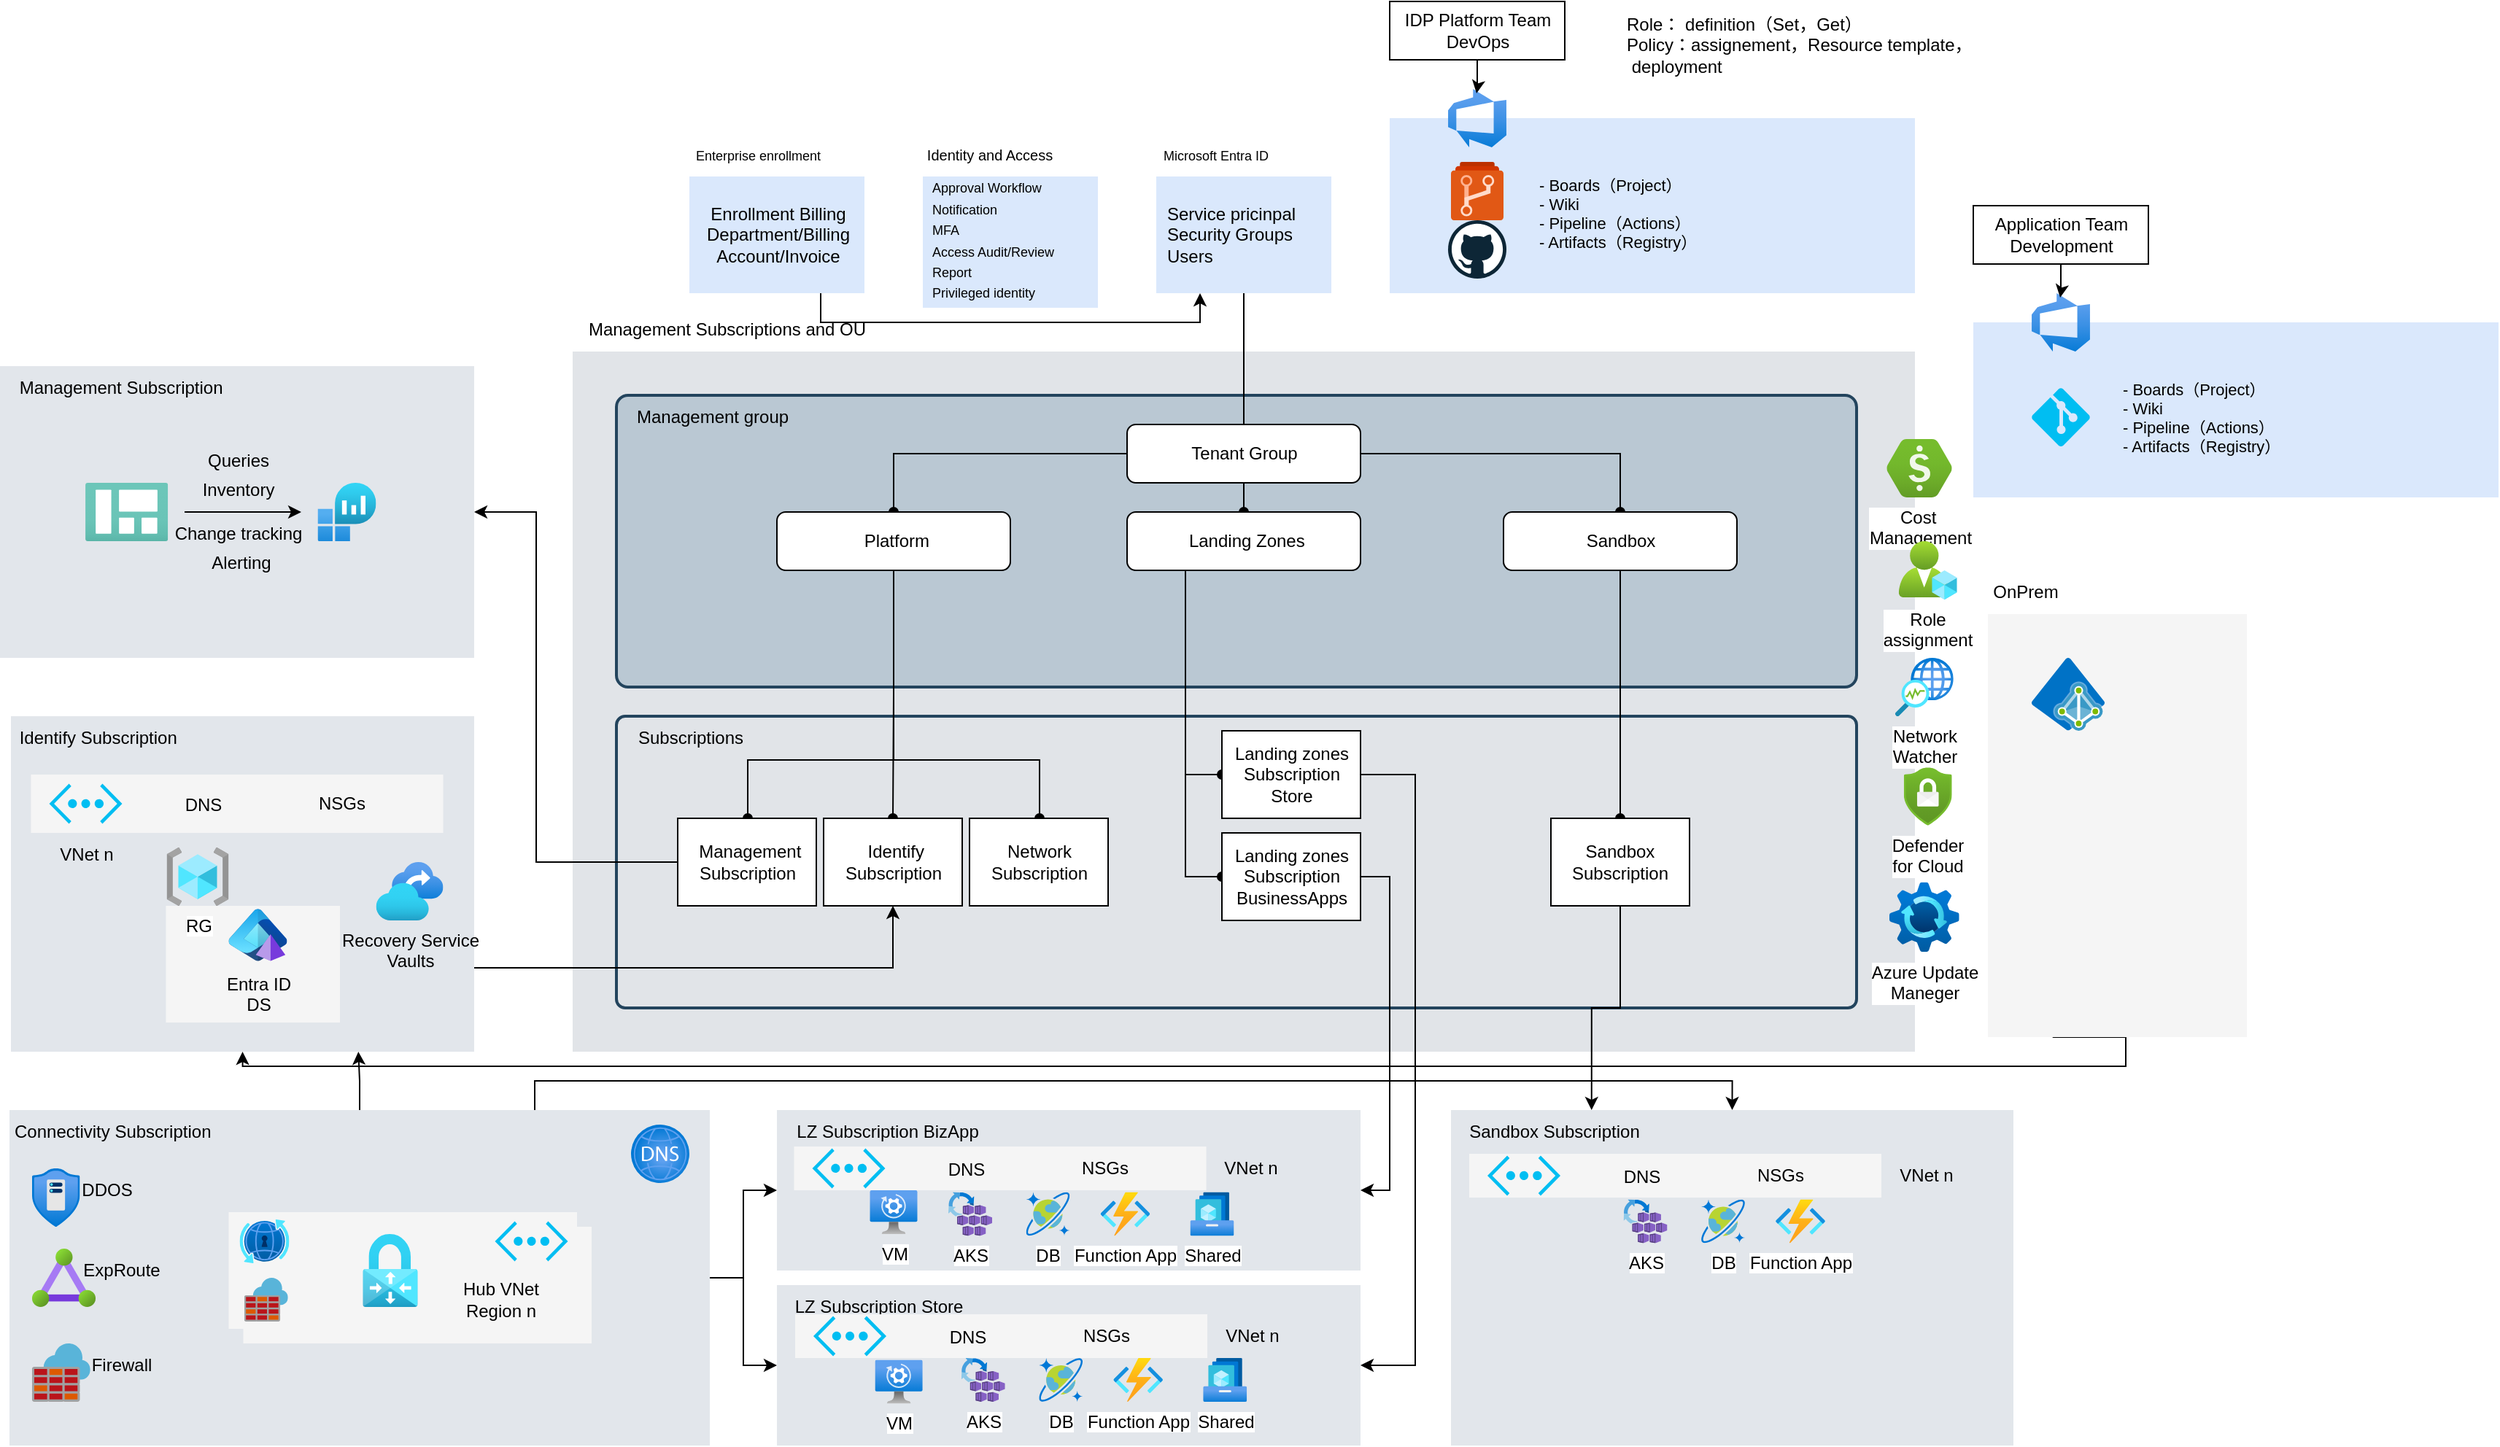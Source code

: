 <mxfile version="26.0.2">
  <diagram name="第 1 页" id="AuW7D_2Uh3UCpEzqcnnE">
    <mxGraphModel dx="3182" dy="2211" grid="1" gridSize="10" guides="1" tooltips="1" connect="1" arrows="1" fold="1" page="1" pageScale="1" pageWidth="1169" pageHeight="827" math="0" shadow="0">
      <root>
        <mxCell id="0" />
        <mxCell id="1" parent="0" />
        <mxCell id="rIVqcfPACpTOlNHZVLb5-58" value="" style="rounded=0;whiteSpace=wrap;html=1;fillColor=#E2E6EB;strokeColor=none;" parent="1" vertex="1">
          <mxGeometry x="-1133.5" y="-30" width="480" height="230" as="geometry" />
        </mxCell>
        <mxCell id="cpq9sIJFM1b6H--l-Clq-57" value="" style="rounded=0;whiteSpace=wrap;html=1;fillColor=#f5f5f5;fontColor=#333333;strokeColor=none;" vertex="1" parent="1">
          <mxGeometry x="-973.25" y="50" width="238.75" height="80" as="geometry" />
        </mxCell>
        <mxCell id="cpq9sIJFM1b6H--l-Clq-50" value="" style="rounded=0;whiteSpace=wrap;html=1;fillColor=#f5f5f5;fontColor=#333333;strokeColor=none;" vertex="1" parent="1">
          <mxGeometry x="-983.25" y="40" width="238.75" height="80" as="geometry" />
        </mxCell>
        <mxCell id="rIVqcfPACpTOlNHZVLb5-59" value="" style="rounded=0;whiteSpace=wrap;html=1;fillColor=#E2E6EB;strokeColor=none;" parent="1" vertex="1">
          <mxGeometry x="-1132.5" y="-300" width="317.5" height="230" as="geometry" />
        </mxCell>
        <mxCell id="cpq9sIJFM1b6H--l-Clq-29" value="" style="rounded=0;whiteSpace=wrap;html=1;fillColor=#f5f5f5;fontColor=#333333;strokeColor=none;" vertex="1" parent="1">
          <mxGeometry x="-1026.25" y="-170" width="119.25" height="80" as="geometry" />
        </mxCell>
        <mxCell id="cpq9sIJFM1b6H--l-Clq-22" value="" style="rounded=0;whiteSpace=wrap;html=1;fillColor=#f5f5f5;fontColor=#333333;strokeColor=none;" vertex="1" parent="1">
          <mxGeometry x="-1118.75" y="-260" width="282.5" height="40" as="geometry" />
        </mxCell>
        <mxCell id="rIVqcfPACpTOlNHZVLb5-18" value="" style="rounded=0;whiteSpace=wrap;html=1;fillColor=#E1E4E8;strokeColor=none;" parent="1" vertex="1">
          <mxGeometry x="-747.5" y="-550" width="920" height="480" as="geometry" />
        </mxCell>
        <mxCell id="rIVqcfPACpTOlNHZVLb5-1" value="" style="rounded=0;whiteSpace=wrap;html=1;fillColor=#dae8fc;strokeColor=none;" parent="1" vertex="1">
          <mxGeometry x="-187.5" y="-710" width="360" height="120" as="geometry" />
        </mxCell>
        <mxCell id="rIVqcfPACpTOlNHZVLb5-2" value="IDP Platform Team&lt;div&gt;DevOps&lt;/div&gt;" style="rounded=0;whiteSpace=wrap;html=1;" parent="1" vertex="1">
          <mxGeometry x="-187.5" y="-790" width="120" height="40" as="geometry" />
        </mxCell>
        <mxCell id="rIVqcfPACpTOlNHZVLb5-3" value="" style="image;aspect=fixed;html=1;points=[];align=center;fontSize=12;image=img/lib/azure2/devops/Azure_DevOps.svg;" parent="1" vertex="1">
          <mxGeometry x="-147.5" y="-730" width="40" height="40" as="geometry" />
        </mxCell>
        <mxCell id="rIVqcfPACpTOlNHZVLb5-4" style="edgeStyle=orthogonalEdgeStyle;rounded=0;orthogonalLoop=1;jettySize=auto;html=1;entryX=0.488;entryY=0.075;entryDx=0;entryDy=0;entryPerimeter=0;" parent="1" source="rIVqcfPACpTOlNHZVLb5-2" target="rIVqcfPACpTOlNHZVLb5-3" edge="1">
          <mxGeometry relative="1" as="geometry" />
        </mxCell>
        <mxCell id="rIVqcfPACpTOlNHZVLb5-5" value="" style="image;sketch=0;aspect=fixed;html=1;points=[];align=center;fontSize=12;image=img/lib/mscae/Azure_Repos.svg;" parent="1" vertex="1">
          <mxGeometry x="-145.5" y="-680" width="36" height="40" as="geometry" />
        </mxCell>
        <mxCell id="rIVqcfPACpTOlNHZVLb5-6" value="" style="dashed=0;outlineConnect=0;html=1;align=center;labelPosition=center;verticalLabelPosition=bottom;verticalAlign=top;shape=mxgraph.weblogos.github" parent="1" vertex="1">
          <mxGeometry x="-147.5" y="-640" width="40" height="40" as="geometry" />
        </mxCell>
        <mxCell id="rIVqcfPACpTOlNHZVLb5-7" value="&lt;font style=&quot;font-size: 11px;&quot;&gt;- Boards（Project）&lt;/font&gt;&lt;div style=&quot;font-size: 11px;&quot;&gt;&lt;font style=&quot;font-size: 11px;&quot;&gt;- Wiki&lt;/font&gt;&lt;/div&gt;&lt;div style=&quot;font-size: 11px;&quot;&gt;&lt;font style=&quot;font-size: 11px;&quot;&gt;- Pipeline（Actions）&lt;/font&gt;&lt;/div&gt;&lt;div style=&quot;font-size: 11px;&quot;&gt;&lt;font style=&quot;font-size: 11px;&quot;&gt;- Artifacts（Registry）&lt;/font&gt;&lt;/div&gt;" style="text;html=1;align=left;verticalAlign=middle;resizable=0;points=[];autosize=1;strokeColor=none;fillColor=none;" parent="1" vertex="1">
          <mxGeometry x="-87.5" y="-680" width="130" height="70" as="geometry" />
        </mxCell>
        <mxCell id="rIVqcfPACpTOlNHZVLb5-9" value="Role：&amp;nbsp;&lt;span style=&quot;background-color: initial;&quot;&gt;definition（Set，Get）&lt;/span&gt;&lt;div&gt;Policy：assignement，Resource template，&lt;/div&gt;&lt;div&gt;&amp;nbsp;deployment&lt;/div&gt;" style="text;html=1;align=left;verticalAlign=middle;resizable=0;points=[];autosize=1;strokeColor=none;fillColor=none;" parent="1" vertex="1">
          <mxGeometry x="-27.5" y="-790" width="260" height="60" as="geometry" />
        </mxCell>
        <mxCell id="rIVqcfPACpTOlNHZVLb5-10" value="" style="rounded=0;whiteSpace=wrap;html=1;fillColor=#dae8fc;strokeColor=none;" parent="1" vertex="1">
          <mxGeometry x="212.5" y="-570" width="360" height="120" as="geometry" />
        </mxCell>
        <mxCell id="rIVqcfPACpTOlNHZVLb5-11" value="Application Team&lt;br&gt;&lt;div&gt;Development&lt;/div&gt;" style="rounded=0;whiteSpace=wrap;html=1;" parent="1" vertex="1">
          <mxGeometry x="212.5" y="-650" width="120" height="40" as="geometry" />
        </mxCell>
        <mxCell id="rIVqcfPACpTOlNHZVLb5-12" value="" style="image;aspect=fixed;html=1;points=[];align=center;fontSize=12;image=img/lib/azure2/devops/Azure_DevOps.svg;" parent="1" vertex="1">
          <mxGeometry x="252.5" y="-590" width="40" height="40" as="geometry" />
        </mxCell>
        <mxCell id="rIVqcfPACpTOlNHZVLb5-13" style="edgeStyle=orthogonalEdgeStyle;rounded=0;orthogonalLoop=1;jettySize=auto;html=1;entryX=0.488;entryY=0.075;entryDx=0;entryDy=0;entryPerimeter=0;" parent="1" source="rIVqcfPACpTOlNHZVLb5-11" target="rIVqcfPACpTOlNHZVLb5-12" edge="1">
          <mxGeometry relative="1" as="geometry" />
        </mxCell>
        <mxCell id="rIVqcfPACpTOlNHZVLb5-16" value="&lt;font style=&quot;font-size: 11px;&quot;&gt;- Boards（Project）&lt;/font&gt;&lt;div style=&quot;font-size: 11px;&quot;&gt;&lt;font style=&quot;font-size: 11px;&quot;&gt;- Wiki&lt;/font&gt;&lt;/div&gt;&lt;div style=&quot;font-size: 11px;&quot;&gt;&lt;font style=&quot;font-size: 11px;&quot;&gt;- Pipeline（Actions）&lt;/font&gt;&lt;/div&gt;&lt;div style=&quot;font-size: 11px;&quot;&gt;&lt;font style=&quot;font-size: 11px;&quot;&gt;- Artifacts（Registry）&lt;/font&gt;&lt;/div&gt;" style="text;html=1;align=left;verticalAlign=middle;resizable=0;points=[];autosize=1;strokeColor=none;fillColor=none;" parent="1" vertex="1">
          <mxGeometry x="312.5" y="-540" width="130" height="70" as="geometry" />
        </mxCell>
        <mxCell id="rIVqcfPACpTOlNHZVLb5-17" value="" style="verticalLabelPosition=bottom;html=1;verticalAlign=top;align=center;strokeColor=none;fillColor=#00BEF2;shape=mxgraph.azure.git_repository;" parent="1" vertex="1">
          <mxGeometry x="252.5" y="-525" width="40" height="40" as="geometry" />
        </mxCell>
        <mxCell id="rIVqcfPACpTOlNHZVLb5-19" value="Management Subscriptions and OU" style="text;html=1;align=center;verticalAlign=middle;resizable=0;points=[];autosize=1;strokeColor=none;fillColor=none;" parent="1" vertex="1">
          <mxGeometry x="-747.5" y="-580" width="210" height="30" as="geometry" />
        </mxCell>
        <mxCell id="rIVqcfPACpTOlNHZVLb5-20" value="" style="rounded=0;whiteSpace=wrap;html=1;fillColor=#dae8fc;strokeColor=none;" parent="1" vertex="1">
          <mxGeometry x="-347.5" y="-670" width="120" height="80" as="geometry" />
        </mxCell>
        <mxCell id="rIVqcfPACpTOlNHZVLb5-21" value="&lt;font style=&quot;font-size: 9px;&quot;&gt;Microsoft Entra ID&lt;/font&gt;" style="text;html=1;align=center;verticalAlign=middle;resizable=0;points=[];autosize=1;strokeColor=none;fillColor=none;" parent="1" vertex="1">
          <mxGeometry x="-357.5" y="-700" width="100" height="30" as="geometry" />
        </mxCell>
        <mxCell id="rIVqcfPACpTOlNHZVLb5-22" value="" style="rounded=0;whiteSpace=wrap;html=1;fillColor=#dae8fc;strokeColor=none;" parent="1" vertex="1">
          <mxGeometry x="-507.5" y="-670" width="120" height="90" as="geometry" />
        </mxCell>
        <mxCell id="rIVqcfPACpTOlNHZVLb5-23" value="&lt;font style=&quot;font-size: 10px;&quot;&gt;Identity and Access&lt;/font&gt;" style="text;html=1;align=center;verticalAlign=middle;resizable=0;points=[];autosize=1;strokeColor=none;fillColor=none;" parent="1" vertex="1">
          <mxGeometry x="-517.5" y="-700" width="110" height="30" as="geometry" />
        </mxCell>
        <mxCell id="cpq9sIJFM1b6H--l-Clq-96" style="edgeStyle=orthogonalEdgeStyle;rounded=0;orthogonalLoop=1;jettySize=auto;html=1;exitX=0.75;exitY=1;exitDx=0;exitDy=0;entryX=0.25;entryY=1;entryDx=0;entryDy=0;" edge="1" parent="1" source="rIVqcfPACpTOlNHZVLb5-24" target="rIVqcfPACpTOlNHZVLb5-20">
          <mxGeometry relative="1" as="geometry" />
        </mxCell>
        <mxCell id="rIVqcfPACpTOlNHZVLb5-24" value="" style="rounded=0;whiteSpace=wrap;html=1;fillColor=#dae8fc;strokeColor=none;" parent="1" vertex="1">
          <mxGeometry x="-667.5" y="-670" width="120" height="80" as="geometry" />
        </mxCell>
        <mxCell id="rIVqcfPACpTOlNHZVLb5-25" value="&lt;font style=&quot;font-size: 9px;&quot;&gt;&amp;nbsp;Enterprise enrollment&lt;/font&gt;" style="text;html=1;align=center;verticalAlign=middle;resizable=0;points=[];autosize=1;strokeColor=none;fillColor=none;" parent="1" vertex="1">
          <mxGeometry x="-677.5" y="-700" width="110" height="30" as="geometry" />
        </mxCell>
        <mxCell id="cpq9sIJFM1b6H--l-Clq-92" style="edgeStyle=orthogonalEdgeStyle;rounded=0;orthogonalLoop=1;jettySize=auto;html=1;exitX=0.25;exitY=1;exitDx=0;exitDy=0;entryX=0.5;entryY=1;entryDx=0;entryDy=0;" edge="1" parent="1" source="rIVqcfPACpTOlNHZVLb5-26" target="rIVqcfPACpTOlNHZVLb5-59">
          <mxGeometry relative="1" as="geometry">
            <Array as="points">
              <mxPoint x="317" y="-60" />
              <mxPoint x="-974" y="-60" />
            </Array>
          </mxGeometry>
        </mxCell>
        <mxCell id="rIVqcfPACpTOlNHZVLb5-26" value="" style="rounded=0;whiteSpace=wrap;html=1;fillColor=#f5f5f5;fontColor=#333333;strokeColor=none;" parent="1" vertex="1">
          <mxGeometry x="222.5" y="-370" width="177.5" height="290" as="geometry" />
        </mxCell>
        <mxCell id="rIVqcfPACpTOlNHZVLb5-28" value="" style="rounded=1;whiteSpace=wrap;html=1;arcSize=4;fillColor=#bac8d3;strokeColor=#23445D;strokeWidth=2;" parent="1" vertex="1">
          <mxGeometry x="-717.5" y="-520" width="850" height="200" as="geometry" />
        </mxCell>
        <mxCell id="rIVqcfPACpTOlNHZVLb5-27" value="OnPrem" style="text;html=1;align=center;verticalAlign=middle;resizable=0;points=[];autosize=1;strokeColor=none;fillColor=none;" parent="1" vertex="1">
          <mxGeometry x="212.5" y="-400" width="70" height="30" as="geometry" />
        </mxCell>
        <mxCell id="rIVqcfPACpTOlNHZVLb5-29" value="" style="rounded=1;whiteSpace=wrap;html=1;arcSize=3;fillColor=none;strokeColor=#23445d;strokeWidth=2;" parent="1" vertex="1">
          <mxGeometry x="-717.5" y="-300" width="850" height="200" as="geometry" />
        </mxCell>
        <mxCell id="rIVqcfPACpTOlNHZVLb5-30" value="Management group" style="text;html=1;align=center;verticalAlign=middle;resizable=0;points=[];autosize=1;strokeColor=none;fillColor=none;" parent="1" vertex="1">
          <mxGeometry x="-717.5" y="-520" width="130" height="30" as="geometry" />
        </mxCell>
        <mxCell id="rIVqcfPACpTOlNHZVLb5-31" value="Subscriptions" style="text;html=1;align=center;verticalAlign=middle;resizable=0;points=[];autosize=1;strokeColor=none;fillColor=none;" parent="1" vertex="1">
          <mxGeometry x="-717.5" y="-300" width="100" height="30" as="geometry" />
        </mxCell>
        <mxCell id="rIVqcfPACpTOlNHZVLb5-41" style="edgeStyle=orthogonalEdgeStyle;rounded=0;orthogonalLoop=1;jettySize=auto;html=1;entryX=0.5;entryY=0;entryDx=0;entryDy=0;endArrow=oval;endFill=1;" parent="1" source="rIVqcfPACpTOlNHZVLb5-32" target="rIVqcfPACpTOlNHZVLb5-39" edge="1">
          <mxGeometry relative="1" as="geometry" />
        </mxCell>
        <mxCell id="rIVqcfPACpTOlNHZVLb5-52" style="edgeStyle=orthogonalEdgeStyle;rounded=0;orthogonalLoop=1;jettySize=auto;html=1;exitX=0.25;exitY=1;exitDx=0;exitDy=0;endArrow=oval;endFill=1;" parent="1" source="rIVqcfPACpTOlNHZVLb5-32" target="rIVqcfPACpTOlNHZVLb5-37" edge="1">
          <mxGeometry relative="1" as="geometry">
            <Array as="points">
              <mxPoint x="-527.5" y="-400" />
              <mxPoint x="-527.5" y="-270" />
              <mxPoint x="-627.5" y="-270" />
            </Array>
          </mxGeometry>
        </mxCell>
        <mxCell id="rIVqcfPACpTOlNHZVLb5-53" style="edgeStyle=orthogonalEdgeStyle;rounded=0;orthogonalLoop=1;jettySize=auto;html=1;exitX=0.5;exitY=1;exitDx=0;exitDy=0;endArrow=oval;endFill=1;" parent="1" source="rIVqcfPACpTOlNHZVLb5-32" target="rIVqcfPACpTOlNHZVLb5-40" edge="1">
          <mxGeometry relative="1" as="geometry">
            <Array as="points">
              <mxPoint x="-527.5" y="-270" />
              <mxPoint x="-427.5" y="-270" />
            </Array>
          </mxGeometry>
        </mxCell>
        <mxCell id="rIVqcfPACpTOlNHZVLb5-46" style="edgeStyle=orthogonalEdgeStyle;rounded=0;orthogonalLoop=1;jettySize=auto;html=1;exitX=0.25;exitY=1;exitDx=0;exitDy=0;entryX=0;entryY=0.5;entryDx=0;entryDy=0;endArrow=oval;endFill=1;" parent="1" source="rIVqcfPACpTOlNHZVLb5-33" target="rIVqcfPACpTOlNHZVLb5-43" edge="1">
          <mxGeometry relative="1" as="geometry" />
        </mxCell>
        <mxCell id="rIVqcfPACpTOlNHZVLb5-48" style="edgeStyle=orthogonalEdgeStyle;rounded=0;orthogonalLoop=1;jettySize=auto;html=1;exitX=0.25;exitY=1;exitDx=0;exitDy=0;entryX=0;entryY=0.5;entryDx=0;entryDy=0;endArrow=oval;endFill=1;" parent="1" source="rIVqcfPACpTOlNHZVLb5-33" target="rIVqcfPACpTOlNHZVLb5-42" edge="1">
          <mxGeometry relative="1" as="geometry" />
        </mxCell>
        <mxCell id="rIVqcfPACpTOlNHZVLb5-45" style="edgeStyle=orthogonalEdgeStyle;rounded=0;orthogonalLoop=1;jettySize=auto;html=1;entryX=0.5;entryY=0;entryDx=0;entryDy=0;endArrow=oval;endFill=1;" parent="1" source="rIVqcfPACpTOlNHZVLb5-34" target="rIVqcfPACpTOlNHZVLb5-44" edge="1">
          <mxGeometry relative="1" as="geometry" />
        </mxCell>
        <mxCell id="rIVqcfPACpTOlNHZVLb5-49" style="edgeStyle=orthogonalEdgeStyle;rounded=0;orthogonalLoop=1;jettySize=auto;html=1;entryX=0.5;entryY=0;entryDx=0;entryDy=0;endArrow=oval;endFill=1;" parent="1" source="rIVqcfPACpTOlNHZVLb5-35" target="rIVqcfPACpTOlNHZVLb5-34" edge="1">
          <mxGeometry relative="1" as="geometry" />
        </mxCell>
        <mxCell id="rIVqcfPACpTOlNHZVLb5-50" style="edgeStyle=orthogonalEdgeStyle;rounded=0;orthogonalLoop=1;jettySize=auto;html=1;entryX=0.5;entryY=0;entryDx=0;entryDy=0;endArrow=oval;endFill=1;" parent="1" source="rIVqcfPACpTOlNHZVLb5-35" target="rIVqcfPACpTOlNHZVLb5-33" edge="1">
          <mxGeometry relative="1" as="geometry" />
        </mxCell>
        <mxCell id="rIVqcfPACpTOlNHZVLb5-51" style="edgeStyle=orthogonalEdgeStyle;rounded=0;orthogonalLoop=1;jettySize=auto;html=1;endArrow=oval;endFill=1;" parent="1" source="rIVqcfPACpTOlNHZVLb5-35" target="rIVqcfPACpTOlNHZVLb5-32" edge="1">
          <mxGeometry relative="1" as="geometry" />
        </mxCell>
        <mxCell id="rIVqcfPACpTOlNHZVLb5-35" value="Tenant Group" style="rounded=1;whiteSpace=wrap;html=1;" parent="1" vertex="1">
          <mxGeometry x="-367.5" y="-500" width="160" height="40" as="geometry" />
        </mxCell>
        <mxCell id="rIVqcfPACpTOlNHZVLb5-36" style="edgeStyle=orthogonalEdgeStyle;rounded=0;orthogonalLoop=1;jettySize=auto;html=1;endArrow=none;endFill=0;" parent="1" source="rIVqcfPACpTOlNHZVLb5-20" target="rIVqcfPACpTOlNHZVLb5-35" edge="1">
          <mxGeometry relative="1" as="geometry" />
        </mxCell>
        <mxCell id="cpq9sIJFM1b6H--l-Clq-4" style="edgeStyle=orthogonalEdgeStyle;rounded=0;orthogonalLoop=1;jettySize=auto;html=1;entryX=1;entryY=0.5;entryDx=0;entryDy=0;" edge="1" parent="1" source="rIVqcfPACpTOlNHZVLb5-37" target="rIVqcfPACpTOlNHZVLb5-63">
          <mxGeometry relative="1" as="geometry">
            <Array as="points">
              <mxPoint x="-772.5" y="-200" />
              <mxPoint x="-772.5" y="-440" />
            </Array>
          </mxGeometry>
        </mxCell>
        <mxCell id="rIVqcfPACpTOlNHZVLb5-37" value="&amp;nbsp;Management&lt;br&gt;Subscription" style="rounded=0;whiteSpace=wrap;html=1;" parent="1" vertex="1">
          <mxGeometry x="-675.5" y="-230" width="95" height="60" as="geometry" />
        </mxCell>
        <mxCell id="rIVqcfPACpTOlNHZVLb5-40" value="Network&lt;br&gt;Subscription" style="rounded=0;whiteSpace=wrap;html=1;" parent="1" vertex="1">
          <mxGeometry x="-475.5" y="-230" width="95" height="60" as="geometry" />
        </mxCell>
        <mxCell id="cpq9sIJFM1b6H--l-Clq-13" style="edgeStyle=orthogonalEdgeStyle;rounded=0;orthogonalLoop=1;jettySize=auto;html=1;exitX=1;exitY=0.5;exitDx=0;exitDy=0;entryX=1;entryY=0.5;entryDx=0;entryDy=0;" edge="1" parent="1" source="rIVqcfPACpTOlNHZVLb5-42" target="cpq9sIJFM1b6H--l-Clq-9">
          <mxGeometry relative="1" as="geometry">
            <Array as="points">
              <mxPoint x="-170" y="-260" />
              <mxPoint x="-170" y="145" />
            </Array>
          </mxGeometry>
        </mxCell>
        <mxCell id="rIVqcfPACpTOlNHZVLb5-42" value="Landing zones&lt;div&gt;Subscription&lt;br&gt;Store&lt;/div&gt;" style="rounded=0;whiteSpace=wrap;html=1;" parent="1" vertex="1">
          <mxGeometry x="-302.5" y="-290" width="95" height="60" as="geometry" />
        </mxCell>
        <mxCell id="cpq9sIJFM1b6H--l-Clq-12" style="edgeStyle=orthogonalEdgeStyle;rounded=0;orthogonalLoop=1;jettySize=auto;html=1;exitX=1;exitY=0.5;exitDx=0;exitDy=0;entryX=1;entryY=0.5;entryDx=0;entryDy=0;" edge="1" parent="1" source="rIVqcfPACpTOlNHZVLb5-43" target="rIVqcfPACpTOlNHZVLb5-54">
          <mxGeometry relative="1" as="geometry" />
        </mxCell>
        <mxCell id="rIVqcfPACpTOlNHZVLb5-43" value="Landing zones&lt;div&gt;Subscription&lt;br&gt;BusinessApps&lt;/div&gt;" style="rounded=0;whiteSpace=wrap;html=1;" parent="1" vertex="1">
          <mxGeometry x="-302.5" y="-220" width="95" height="60" as="geometry" />
        </mxCell>
        <mxCell id="cpq9sIJFM1b6H--l-Clq-19" style="edgeStyle=orthogonalEdgeStyle;rounded=0;orthogonalLoop=1;jettySize=auto;html=1;exitX=0.5;exitY=1;exitDx=0;exitDy=0;entryX=0.25;entryY=0;entryDx=0;entryDy=0;" edge="1" parent="1" source="rIVqcfPACpTOlNHZVLb5-44" target="rIVqcfPACpTOlNHZVLb5-68">
          <mxGeometry relative="1" as="geometry" />
        </mxCell>
        <mxCell id="rIVqcfPACpTOlNHZVLb5-44" value="Sandbox&lt;br&gt;Subscription" style="rounded=0;whiteSpace=wrap;html=1;" parent="1" vertex="1">
          <mxGeometry x="-77" y="-230" width="95" height="60" as="geometry" />
        </mxCell>
        <mxCell id="rIVqcfPACpTOlNHZVLb5-33" value="&amp;nbsp;Landing Zones" style="rounded=1;whiteSpace=wrap;html=1;" parent="1" vertex="1">
          <mxGeometry x="-367.5" y="-440" width="160" height="40" as="geometry" />
        </mxCell>
        <mxCell id="rIVqcfPACpTOlNHZVLb5-32" value="&amp;nbsp;Platform" style="rounded=1;whiteSpace=wrap;html=1;" parent="1" vertex="1">
          <mxGeometry x="-607.5" y="-440" width="160" height="40" as="geometry" />
        </mxCell>
        <mxCell id="rIVqcfPACpTOlNHZVLb5-34" value="Sandbox" style="rounded=1;whiteSpace=wrap;html=1;" parent="1" vertex="1">
          <mxGeometry x="-109.5" y="-440" width="160" height="40" as="geometry" />
        </mxCell>
        <mxCell id="rIVqcfPACpTOlNHZVLb5-54" value="" style="rounded=0;whiteSpace=wrap;html=1;fillColor=#E2E6EB;strokeColor=none;" parent="1" vertex="1">
          <mxGeometry x="-607.5" y="-30" width="400" height="110" as="geometry" />
        </mxCell>
        <mxCell id="cpq9sIJFM1b6H--l-Clq-6" style="edgeStyle=orthogonalEdgeStyle;rounded=0;orthogonalLoop=1;jettySize=auto;html=1;exitX=1;exitY=0.5;exitDx=0;exitDy=0;entryX=0;entryY=0.5;entryDx=0;entryDy=0;" edge="1" parent="1" source="rIVqcfPACpTOlNHZVLb5-58" target="rIVqcfPACpTOlNHZVLb5-54">
          <mxGeometry relative="1" as="geometry" />
        </mxCell>
        <mxCell id="cpq9sIJFM1b6H--l-Clq-7" style="edgeStyle=orthogonalEdgeStyle;rounded=0;orthogonalLoop=1;jettySize=auto;html=1;exitX=0.5;exitY=0;exitDx=0;exitDy=0;entryX=0.75;entryY=1;entryDx=0;entryDy=0;" edge="1" parent="1" source="rIVqcfPACpTOlNHZVLb5-58" target="rIVqcfPACpTOlNHZVLb5-59">
          <mxGeometry relative="1" as="geometry" />
        </mxCell>
        <mxCell id="cpq9sIJFM1b6H--l-Clq-11" style="edgeStyle=orthogonalEdgeStyle;rounded=0;orthogonalLoop=1;jettySize=auto;html=1;exitX=1;exitY=0.5;exitDx=0;exitDy=0;entryX=0;entryY=0.5;entryDx=0;entryDy=0;" edge="1" parent="1" source="rIVqcfPACpTOlNHZVLb5-58" target="cpq9sIJFM1b6H--l-Clq-9">
          <mxGeometry relative="1" as="geometry" />
        </mxCell>
        <mxCell id="cpq9sIJFM1b6H--l-Clq-14" style="edgeStyle=orthogonalEdgeStyle;rounded=0;orthogonalLoop=1;jettySize=auto;html=1;exitX=0.75;exitY=0;exitDx=0;exitDy=0;entryX=0.5;entryY=0;entryDx=0;entryDy=0;" edge="1" parent="1" source="rIVqcfPACpTOlNHZVLb5-58" target="rIVqcfPACpTOlNHZVLb5-68">
          <mxGeometry relative="1" as="geometry" />
        </mxCell>
        <mxCell id="rIVqcfPACpTOlNHZVLb5-63" value="" style="rounded=0;whiteSpace=wrap;html=1;fillColor=#E2E6EB;strokeColor=none;" parent="1" vertex="1">
          <mxGeometry x="-1140" y="-540" width="325" height="200" as="geometry" />
        </mxCell>
        <mxCell id="rIVqcfPACpTOlNHZVLb5-39" value="&amp;nbsp;Identify&lt;br&gt;Subscription" style="rounded=0;whiteSpace=wrap;html=1;" parent="1" vertex="1">
          <mxGeometry x="-575.5" y="-230" width="95" height="60" as="geometry" />
        </mxCell>
        <mxCell id="cpq9sIJFM1b6H--l-Clq-5" style="edgeStyle=orthogonalEdgeStyle;rounded=0;orthogonalLoop=1;jettySize=auto;html=1;exitX=1;exitY=0.75;exitDx=0;exitDy=0;entryX=0.5;entryY=1;entryDx=0;entryDy=0;" edge="1" parent="1" source="rIVqcfPACpTOlNHZVLb5-59" target="rIVqcfPACpTOlNHZVLb5-39">
          <mxGeometry relative="1" as="geometry" />
        </mxCell>
        <mxCell id="rIVqcfPACpTOlNHZVLb5-68" value="" style="rounded=0;whiteSpace=wrap;html=1;fillColor=#E2E6EB;strokeColor=none;" parent="1" vertex="1">
          <mxGeometry x="-145.5" y="-30" width="385.5" height="230" as="geometry" />
        </mxCell>
        <mxCell id="rIVqcfPACpTOlNHZVLb5-70" value="&lt;span style=&quot;text-wrap-mode: wrap;&quot;&gt;&amp;nbsp;Management&amp;nbsp;&lt;/span&gt;&lt;span style=&quot;text-wrap-mode: wrap;&quot;&gt;Subscription&lt;/span&gt;" style="text;html=1;align=left;verticalAlign=middle;resizable=0;points=[];autosize=1;strokeColor=none;fillColor=none;" parent="1" vertex="1">
          <mxGeometry x="-1132.5" y="-540" width="170" height="30" as="geometry" />
        </mxCell>
        <mxCell id="rIVqcfPACpTOlNHZVLb5-71" value="&lt;span style=&quot;text-wrap-mode: wrap;&quot;&gt;&amp;nbsp;Identify&amp;nbsp;&lt;/span&gt;&lt;span style=&quot;text-wrap-mode: wrap;&quot;&gt;Subscription&lt;/span&gt;" style="text;html=1;align=left;verticalAlign=middle;resizable=0;points=[];autosize=1;strokeColor=none;fillColor=none;" parent="1" vertex="1">
          <mxGeometry x="-1132.5" y="-300" width="130" height="30" as="geometry" />
        </mxCell>
        <mxCell id="rIVqcfPACpTOlNHZVLb5-72" value="&lt;span style=&quot;text-wrap-mode: wrap;&quot;&gt;Connectivity&amp;nbsp;&lt;/span&gt;&lt;span style=&quot;text-wrap-mode: wrap;&quot;&gt;Subscription&lt;/span&gt;" style="text;html=1;align=left;verticalAlign=middle;resizable=0;points=[];autosize=1;strokeColor=none;fillColor=none;" parent="1" vertex="1">
          <mxGeometry x="-1132.5" y="-30" width="160" height="30" as="geometry" />
        </mxCell>
        <mxCell id="cpq9sIJFM1b6H--l-Clq-9" value="" style="rounded=0;whiteSpace=wrap;html=1;fillColor=#E2E6EB;strokeColor=none;" vertex="1" parent="1">
          <mxGeometry x="-607.5" y="90" width="400" height="110" as="geometry" />
        </mxCell>
        <mxCell id="cpq9sIJFM1b6H--l-Clq-17" value="LZ Subscription BizApp" style="text;html=1;align=center;verticalAlign=middle;resizable=0;points=[];autosize=1;strokeColor=none;fillColor=none;" vertex="1" parent="1">
          <mxGeometry x="-607.5" y="-30" width="150" height="30" as="geometry" />
        </mxCell>
        <mxCell id="cpq9sIJFM1b6H--l-Clq-18" value="LZ Subscription Store" style="text;html=1;align=center;verticalAlign=middle;resizable=0;points=[];autosize=1;strokeColor=none;fillColor=none;" vertex="1" parent="1">
          <mxGeometry x="-608.5" y="90" width="140" height="30" as="geometry" />
        </mxCell>
        <mxCell id="cpq9sIJFM1b6H--l-Clq-20" value="Sandbox Subscription" style="text;html=1;align=center;verticalAlign=middle;resizable=0;points=[];autosize=1;strokeColor=none;fillColor=none;" vertex="1" parent="1">
          <mxGeometry x="-145.5" y="-30" width="140" height="30" as="geometry" />
        </mxCell>
        <mxCell id="cpq9sIJFM1b6H--l-Clq-21" value="" style="verticalLabelPosition=bottom;html=1;verticalAlign=top;align=center;strokeColor=none;fillColor=#00BEF2;shape=mxgraph.azure.virtual_network;pointerEvents=1;" vertex="1" parent="1">
          <mxGeometry x="-1106.25" y="-253.75" width="50" height="27.5" as="geometry" />
        </mxCell>
        <mxCell id="cpq9sIJFM1b6H--l-Clq-23" value="DNS" style="text;html=1;align=center;verticalAlign=middle;resizable=0;points=[];autosize=1;strokeColor=none;fillColor=none;" vertex="1" parent="1">
          <mxGeometry x="-1026.25" y="-253.75" width="50" height="30" as="geometry" />
        </mxCell>
        <mxCell id="cpq9sIJFM1b6H--l-Clq-24" value="NSGs" style="text;html=1;align=center;verticalAlign=middle;resizable=0;points=[];autosize=1;strokeColor=none;fillColor=none;" vertex="1" parent="1">
          <mxGeometry x="-936.25" y="-255" width="60" height="30" as="geometry" />
        </mxCell>
        <mxCell id="cpq9sIJFM1b6H--l-Clq-25" value="VNet n" style="text;html=1;align=center;verticalAlign=middle;resizable=0;points=[];autosize=1;strokeColor=none;fillColor=none;" vertex="1" parent="1">
          <mxGeometry x="-1111.25" y="-220" width="60" height="30" as="geometry" />
        </mxCell>
        <mxCell id="cpq9sIJFM1b6H--l-Clq-26" value="Entra ID&lt;div&gt;DS&lt;/div&gt;" style="image;aspect=fixed;html=1;points=[];align=center;fontSize=12;image=img/lib/azure2/identity/Entra_Domain_Services.svg;labelBackgroundColor=none;" vertex="1" parent="1">
          <mxGeometry x="-983.25" y="-170" width="40" height="40" as="geometry" />
        </mxCell>
        <mxCell id="cpq9sIJFM1b6H--l-Clq-27" value="RG" style="image;aspect=fixed;html=1;points=[];align=center;fontSize=12;image=img/lib/azure2/general/Resource_Groups.svg;" vertex="1" parent="1">
          <mxGeometry x="-1025.75" y="-210" width="42.5" height="40" as="geometry" />
        </mxCell>
        <mxCell id="cpq9sIJFM1b6H--l-Clq-28" value="&lt;span&gt;Recovery Service&lt;/span&gt;&lt;div&gt;&lt;span&gt;Vaults&lt;/span&gt;&lt;/div&gt;" style="image;aspect=fixed;html=1;points=[];align=center;fontSize=12;image=img/lib/azure2/storage/Recovery_Services_Vaults.svg;labelBackgroundColor=none;" vertex="1" parent="1">
          <mxGeometry x="-882.25" y="-200" width="46" height="40" as="geometry" />
        </mxCell>
        <mxCell id="cpq9sIJFM1b6H--l-Clq-30" value="Cost&amp;nbsp;&lt;div&gt;Management&lt;/div&gt;" style="image;aspect=fixed;html=1;points=[];align=center;fontSize=12;image=img/lib/azure2/general/Cost_Management.svg;" vertex="1" parent="1">
          <mxGeometry x="153.17" y="-490" width="44.67" height="40" as="geometry" />
        </mxCell>
        <mxCell id="cpq9sIJFM1b6H--l-Clq-32" value="Network&lt;div&gt;Watcher&lt;/div&gt;" style="image;aspect=fixed;html=1;points=[];align=center;fontSize=12;image=img/lib/azure2/networking/Network_Watcher.svg;" vertex="1" parent="1">
          <mxGeometry x="158.92" y="-340" width="40" height="40" as="geometry" />
        </mxCell>
        <mxCell id="cpq9sIJFM1b6H--l-Clq-35" value="Azure Update&lt;div&gt;Maneger&lt;/div&gt;" style="image;aspect=fixed;html=1;points=[];align=center;fontSize=12;image=img/lib/azure2/other/Update_Center.svg;" vertex="1" parent="1">
          <mxGeometry x="155" y="-186.25" width="47.84" height="47.84" as="geometry" />
        </mxCell>
        <mxCell id="cpq9sIJFM1b6H--l-Clq-36" value="Defender&lt;div&gt;for Cloud&lt;/div&gt;" style="image;aspect=fixed;html=1;points=[];align=center;fontSize=12;image=img/lib/azure2/security/Security_Center.svg;" vertex="1" parent="1">
          <mxGeometry x="164.9" y="-265" width="32.94" height="40" as="geometry" />
        </mxCell>
        <mxCell id="cpq9sIJFM1b6H--l-Clq-37" value="Role&lt;div&gt;assignment&lt;/div&gt;" style="image;aspect=fixed;html=1;points=[];align=center;fontSize=12;image=img/lib/azure2/intune/Azure_AD_Roles_and_Administrators.svg;" vertex="1" parent="1">
          <mxGeometry x="161.37" y="-420" width="40" height="40" as="geometry" />
        </mxCell>
        <mxCell id="cpq9sIJFM1b6H--l-Clq-41" value="" style="image;aspect=fixed;html=1;points=[];align=center;fontSize=12;image=img/lib/azure2/networking/DDoS_Protection_Plans.svg;" vertex="1" parent="1">
          <mxGeometry x="-1118.12" y="10" width="32.94" height="40" as="geometry" />
        </mxCell>
        <mxCell id="cpq9sIJFM1b6H--l-Clq-42" value="" style="image;aspect=fixed;html=1;points=[];align=center;fontSize=12;image=img/lib/azure2/networking/DNS_Zones.svg;" vertex="1" parent="1">
          <mxGeometry x="-707.5" y="-20" width="40" height="40" as="geometry" />
        </mxCell>
        <mxCell id="cpq9sIJFM1b6H--l-Clq-43" value="" style="image;aspect=fixed;html=1;points=[];align=center;fontSize=12;image=img/lib/azure2/networking/ExpressRoute_Circuits.svg;" vertex="1" parent="1">
          <mxGeometry x="-1118.12" y="65" width="43.75" height="40" as="geometry" />
        </mxCell>
        <mxCell id="cpq9sIJFM1b6H--l-Clq-44" value="" style="image;sketch=0;aspect=fixed;html=1;points=[];align=center;fontSize=12;image=img/lib/mscae/Azure_Firewall.svg;" vertex="1" parent="1">
          <mxGeometry x="-1118.12" y="130" width="40" height="40" as="geometry" />
        </mxCell>
        <mxCell id="cpq9sIJFM1b6H--l-Clq-46" value="" style="image;aspect=fixed;html=1;points=[];align=center;fontSize=12;image=img/lib/azure2/networking/Virtual_Network_Gateways.svg;" vertex="1" parent="1">
          <mxGeometry x="-891.37" y="55" width="37.68" height="50" as="geometry" />
        </mxCell>
        <mxCell id="cpq9sIJFM1b6H--l-Clq-47" value="DDOS" style="text;html=1;align=center;verticalAlign=middle;resizable=0;points=[];autosize=1;strokeColor=none;fillColor=none;" vertex="1" parent="1">
          <mxGeometry x="-1096.87" y="10" width="60" height="30" as="geometry" />
        </mxCell>
        <mxCell id="cpq9sIJFM1b6H--l-Clq-48" value="ExpRoute" style="text;html=1;align=center;verticalAlign=middle;resizable=0;points=[];autosize=1;strokeColor=none;fillColor=none;" vertex="1" parent="1">
          <mxGeometry x="-1096.87" y="65" width="80" height="30" as="geometry" />
        </mxCell>
        <mxCell id="cpq9sIJFM1b6H--l-Clq-49" value="Firewall" style="text;html=1;align=center;verticalAlign=middle;resizable=0;points=[];autosize=1;strokeColor=none;fillColor=none;" vertex="1" parent="1">
          <mxGeometry x="-1086.87" y="130" width="60" height="30" as="geometry" />
        </mxCell>
        <mxCell id="cpq9sIJFM1b6H--l-Clq-51" value="" style="image;aspect=fixed;html=1;points=[];align=center;fontSize=12;image=img/lib/azure2/networking/DNS_Private_Resolver.svg;" vertex="1" parent="1">
          <mxGeometry x="-975.75" y="45" width="34" height="30" as="geometry" />
        </mxCell>
        <mxCell id="cpq9sIJFM1b6H--l-Clq-52" value="" style="image;sketch=0;aspect=fixed;html=1;points=[];align=center;fontSize=12;image=img/lib/mscae/Azure_Firewall.svg;" vertex="1" parent="1">
          <mxGeometry x="-972.62" y="85" width="30" height="30" as="geometry" />
        </mxCell>
        <mxCell id="cpq9sIJFM1b6H--l-Clq-54" value="Hub VNet&lt;div&gt;Region n&lt;/div&gt;" style="text;html=1;align=center;verticalAlign=middle;resizable=0;points=[];autosize=1;strokeColor=none;fillColor=none;" vertex="1" parent="1">
          <mxGeometry x="-837" y="80" width="80" height="40" as="geometry" />
        </mxCell>
        <mxCell id="cpq9sIJFM1b6H--l-Clq-55" value="" style="verticalLabelPosition=bottom;html=1;verticalAlign=top;align=center;strokeColor=none;fillColor=#00BEF2;shape=mxgraph.azure.virtual_network;pointerEvents=1;" vertex="1" parent="1">
          <mxGeometry x="-800.75" y="46.25" width="50" height="27.5" as="geometry" />
        </mxCell>
        <mxCell id="cpq9sIJFM1b6H--l-Clq-63" value="" style="rounded=0;whiteSpace=wrap;html=1;fillColor=#f5f5f5;fontColor=#333333;strokeColor=none;" vertex="1" parent="1">
          <mxGeometry x="-595.75" y="-5" width="282.5" height="30" as="geometry" />
        </mxCell>
        <mxCell id="cpq9sIJFM1b6H--l-Clq-64" value="" style="verticalLabelPosition=bottom;html=1;verticalAlign=top;align=center;strokeColor=none;fillColor=#00BEF2;shape=mxgraph.azure.virtual_network;pointerEvents=1;" vertex="1" parent="1">
          <mxGeometry x="-583.25" y="-3.75" width="50" height="27.5" as="geometry" />
        </mxCell>
        <mxCell id="cpq9sIJFM1b6H--l-Clq-65" value="DNS" style="text;html=1;align=center;verticalAlign=middle;resizable=0;points=[];autosize=1;strokeColor=none;fillColor=none;" vertex="1" parent="1">
          <mxGeometry x="-503.25" y="-3.75" width="50" height="30" as="geometry" />
        </mxCell>
        <mxCell id="cpq9sIJFM1b6H--l-Clq-66" value="NSGs" style="text;html=1;align=center;verticalAlign=middle;resizable=0;points=[];autosize=1;strokeColor=none;fillColor=none;" vertex="1" parent="1">
          <mxGeometry x="-413.25" y="-5" width="60" height="30" as="geometry" />
        </mxCell>
        <mxCell id="cpq9sIJFM1b6H--l-Clq-67" value="VNet n" style="text;html=1;align=center;verticalAlign=middle;resizable=0;points=[];autosize=1;strokeColor=none;fillColor=none;" vertex="1" parent="1">
          <mxGeometry x="-313.25" y="-5" width="60" height="30" as="geometry" />
        </mxCell>
        <mxCell id="cpq9sIJFM1b6H--l-Clq-68" value="AKS" style="image;aspect=fixed;html=1;points=[];align=center;fontSize=12;image=img/lib/azure2/other/AKS_Automatic.svg;" vertex="1" parent="1">
          <mxGeometry x="-490" y="26.25" width="30" height="30" as="geometry" />
        </mxCell>
        <mxCell id="cpq9sIJFM1b6H--l-Clq-69" value="Function App" style="image;aspect=fixed;html=1;points=[];align=center;fontSize=12;image=img/lib/azure2/compute/Function_Apps.svg;" vertex="1" parent="1">
          <mxGeometry x="-385.75" y="26.25" width="34" height="30" as="geometry" />
        </mxCell>
        <mxCell id="cpq9sIJFM1b6H--l-Clq-70" value="DB" style="image;sketch=0;aspect=fixed;html=1;points=[];align=center;fontSize=12;image=img/lib/mscae/CosmosDB.svg;" vertex="1" parent="1">
          <mxGeometry x="-436.75" y="26.25" width="30" height="30" as="geometry" />
        </mxCell>
        <mxCell id="cpq9sIJFM1b6H--l-Clq-71" value="Shared" style="image;aspect=fixed;html=1;points=[];align=center;fontSize=12;image=img/lib/azure2/compute/Shared_Image_Galleries.svg;" vertex="1" parent="1">
          <mxGeometry x="-324.25" y="26.25" width="30" height="30" as="geometry" />
        </mxCell>
        <mxCell id="cpq9sIJFM1b6H--l-Clq-72" value="AKS" style="image;aspect=fixed;html=1;points=[];align=center;fontSize=12;image=img/lib/azure2/other/AKS_Automatic.svg;" vertex="1" parent="1">
          <mxGeometry x="-481.13" y="140" width="30" height="30" as="geometry" />
        </mxCell>
        <mxCell id="cpq9sIJFM1b6H--l-Clq-73" value="Function App" style="image;aspect=fixed;html=1;points=[];align=center;fontSize=12;image=img/lib/azure2/compute/Function_Apps.svg;" vertex="1" parent="1">
          <mxGeometry x="-376.88" y="140" width="34" height="30" as="geometry" />
        </mxCell>
        <mxCell id="cpq9sIJFM1b6H--l-Clq-74" value="DB" style="image;sketch=0;aspect=fixed;html=1;points=[];align=center;fontSize=12;image=img/lib/mscae/CosmosDB.svg;" vertex="1" parent="1">
          <mxGeometry x="-427.88" y="140" width="30" height="30" as="geometry" />
        </mxCell>
        <mxCell id="cpq9sIJFM1b6H--l-Clq-75" value="Shared" style="image;aspect=fixed;html=1;points=[];align=center;fontSize=12;image=img/lib/azure2/compute/Shared_Image_Galleries.svg;" vertex="1" parent="1">
          <mxGeometry x="-315.38" y="140" width="30" height="30" as="geometry" />
        </mxCell>
        <mxCell id="cpq9sIJFM1b6H--l-Clq-76" value="" style="rounded=0;whiteSpace=wrap;html=1;fillColor=#f5f5f5;fontColor=#333333;strokeColor=none;" vertex="1" parent="1">
          <mxGeometry x="-595" y="110" width="282.5" height="30" as="geometry" />
        </mxCell>
        <mxCell id="cpq9sIJFM1b6H--l-Clq-77" value="" style="verticalLabelPosition=bottom;html=1;verticalAlign=top;align=center;strokeColor=none;fillColor=#00BEF2;shape=mxgraph.azure.virtual_network;pointerEvents=1;" vertex="1" parent="1">
          <mxGeometry x="-582.5" y="111.25" width="50" height="27.5" as="geometry" />
        </mxCell>
        <mxCell id="cpq9sIJFM1b6H--l-Clq-78" value="DNS" style="text;html=1;align=center;verticalAlign=middle;resizable=0;points=[];autosize=1;strokeColor=none;fillColor=none;" vertex="1" parent="1">
          <mxGeometry x="-502.5" y="111.25" width="50" height="30" as="geometry" />
        </mxCell>
        <mxCell id="cpq9sIJFM1b6H--l-Clq-79" value="NSGs" style="text;html=1;align=center;verticalAlign=middle;resizable=0;points=[];autosize=1;strokeColor=none;fillColor=none;" vertex="1" parent="1">
          <mxGeometry x="-412.5" y="110" width="60" height="30" as="geometry" />
        </mxCell>
        <mxCell id="cpq9sIJFM1b6H--l-Clq-80" value="VNet n" style="text;html=1;align=center;verticalAlign=middle;resizable=0;points=[];autosize=1;strokeColor=none;fillColor=none;" vertex="1" parent="1">
          <mxGeometry x="-312.5" y="110" width="60" height="30" as="geometry" />
        </mxCell>
        <mxCell id="cpq9sIJFM1b6H--l-Clq-81" value="" style="image;sketch=0;aspect=fixed;html=1;points=[];align=center;fontSize=12;image=img/lib/mscae/Azure_AD_Domain_Services.svg;" vertex="1" parent="1">
          <mxGeometry x="252.5" y="-340" width="50" height="50" as="geometry" />
        </mxCell>
        <mxCell id="cpq9sIJFM1b6H--l-Clq-82" value="VM" style="image;aspect=fixed;html=1;points=[];align=center;fontSize=12;image=img/lib/azure2/compute/Automanaged_VM.svg;" vertex="1" parent="1">
          <mxGeometry x="-540.4" y="141.25" width="32.9" height="30" as="geometry" />
        </mxCell>
        <mxCell id="cpq9sIJFM1b6H--l-Clq-83" value="VM" style="image;aspect=fixed;html=1;points=[];align=center;fontSize=12;image=img/lib/azure2/compute/Automanaged_VM.svg;" vertex="1" parent="1">
          <mxGeometry x="-543.95" y="25" width="32.9" height="30" as="geometry" />
        </mxCell>
        <mxCell id="cpq9sIJFM1b6H--l-Clq-84" value="" style="rounded=0;whiteSpace=wrap;html=1;fillColor=#f5f5f5;fontColor=#333333;strokeColor=none;" vertex="1" parent="1">
          <mxGeometry x="-133" width="282.5" height="30" as="geometry" />
        </mxCell>
        <mxCell id="cpq9sIJFM1b6H--l-Clq-85" value="" style="verticalLabelPosition=bottom;html=1;verticalAlign=top;align=center;strokeColor=none;fillColor=#00BEF2;shape=mxgraph.azure.virtual_network;pointerEvents=1;" vertex="1" parent="1">
          <mxGeometry x="-120.5" y="1.25" width="50" height="27.5" as="geometry" />
        </mxCell>
        <mxCell id="cpq9sIJFM1b6H--l-Clq-86" value="DNS" style="text;html=1;align=center;verticalAlign=middle;resizable=0;points=[];autosize=1;strokeColor=none;fillColor=none;" vertex="1" parent="1">
          <mxGeometry x="-40.5" y="1.25" width="50" height="30" as="geometry" />
        </mxCell>
        <mxCell id="cpq9sIJFM1b6H--l-Clq-87" value="NSGs" style="text;html=1;align=center;verticalAlign=middle;resizable=0;points=[];autosize=1;strokeColor=none;fillColor=none;" vertex="1" parent="1">
          <mxGeometry x="49.5" width="60" height="30" as="geometry" />
        </mxCell>
        <mxCell id="cpq9sIJFM1b6H--l-Clq-88" value="VNet n" style="text;html=1;align=center;verticalAlign=middle;resizable=0;points=[];autosize=1;strokeColor=none;fillColor=none;" vertex="1" parent="1">
          <mxGeometry x="149.5" width="60" height="30" as="geometry" />
        </mxCell>
        <mxCell id="cpq9sIJFM1b6H--l-Clq-89" value="AKS" style="image;aspect=fixed;html=1;points=[];align=center;fontSize=12;image=img/lib/azure2/other/AKS_Automatic.svg;" vertex="1" parent="1">
          <mxGeometry x="-27.25" y="31.25" width="30" height="30" as="geometry" />
        </mxCell>
        <mxCell id="cpq9sIJFM1b6H--l-Clq-90" value="Function App" style="image;aspect=fixed;html=1;points=[];align=center;fontSize=12;image=img/lib/azure2/compute/Function_Apps.svg;" vertex="1" parent="1">
          <mxGeometry x="77" y="31.25" width="34" height="30" as="geometry" />
        </mxCell>
        <mxCell id="cpq9sIJFM1b6H--l-Clq-91" value="DB" style="image;sketch=0;aspect=fixed;html=1;points=[];align=center;fontSize=12;image=img/lib/mscae/CosmosDB.svg;" vertex="1" parent="1">
          <mxGeometry x="26" y="31.25" width="30" height="30" as="geometry" />
        </mxCell>
        <mxCell id="cpq9sIJFM1b6H--l-Clq-93" value="Service pricinpal&lt;div&gt;Security Groups&lt;/div&gt;&lt;div&gt;Users&lt;/div&gt;" style="text;html=1;align=left;verticalAlign=middle;resizable=0;points=[];autosize=1;strokeColor=none;fillColor=none;" vertex="1" parent="1">
          <mxGeometry x="-342.5" y="-660" width="110" height="60" as="geometry" />
        </mxCell>
        <mxCell id="cpq9sIJFM1b6H--l-Clq-94" value="Enrollment Billing&lt;div&gt;Department/Billing&lt;/div&gt;&lt;div&gt;Account/Invoice&lt;/div&gt;" style="text;html=1;align=center;verticalAlign=middle;resizable=0;points=[];autosize=1;strokeColor=none;fillColor=none;" vertex="1" parent="1">
          <mxGeometry x="-667.5" y="-660" width="120" height="60" as="geometry" />
        </mxCell>
        <mxCell id="cpq9sIJFM1b6H--l-Clq-95" value="&lt;font style=&quot;font-size: 9px;&quot;&gt;Approval Workflow&lt;/font&gt;&lt;div&gt;&lt;font style=&quot;font-size: 9px;&quot;&gt;Notification&lt;/font&gt;&lt;/div&gt;&lt;div&gt;&lt;font style=&quot;font-size: 9px;&quot;&gt;MFA&lt;/font&gt;&lt;/div&gt;&lt;div&gt;&lt;font style=&quot;font-size: 9px;&quot;&gt;Access Audit/Review&lt;/font&gt;&lt;/div&gt;&lt;div&gt;&lt;font style=&quot;font-size: 9px;&quot;&gt;Report&lt;/font&gt;&lt;/div&gt;&lt;div&gt;&lt;font style=&quot;font-size: 9px;&quot;&gt;Privileged identity&lt;/font&gt;&lt;/div&gt;" style="text;html=1;align=left;verticalAlign=middle;resizable=0;points=[];autosize=1;strokeColor=none;fillColor=none;" vertex="1" parent="1">
          <mxGeometry x="-503.25" y="-677" width="110" height="100" as="geometry" />
        </mxCell>
        <mxCell id="cpq9sIJFM1b6H--l-Clq-97" value="" style="image;aspect=fixed;html=1;points=[];align=center;fontSize=12;image=img/lib/azure2/general/Dashboard.svg;" vertex="1" parent="1">
          <mxGeometry x="-1081.5" y="-460" width="56.67" height="40" as="geometry" />
        </mxCell>
        <mxCell id="cpq9sIJFM1b6H--l-Clq-98" value="" style="image;aspect=fixed;html=1;points=[];align=center;fontSize=12;image=img/lib/azure2/analytics/Log_Analytics_Workspaces.svg;" vertex="1" parent="1">
          <mxGeometry x="-922.25" y="-460" width="40" height="40" as="geometry" />
        </mxCell>
        <mxCell id="cpq9sIJFM1b6H--l-Clq-99" value="" style="endArrow=classic;html=1;rounded=0;" edge="1" parent="1">
          <mxGeometry width="50" height="50" relative="1" as="geometry">
            <mxPoint x="-1013.5" y="-440" as="sourcePoint" />
            <mxPoint x="-933.5" y="-440" as="targetPoint" />
          </mxGeometry>
        </mxCell>
        <mxCell id="cpq9sIJFM1b6H--l-Clq-100" value="Queries" style="text;html=1;align=center;verticalAlign=middle;resizable=0;points=[];autosize=1;strokeColor=none;fillColor=none;" vertex="1" parent="1">
          <mxGeometry x="-1012.25" y="-490" width="70" height="30" as="geometry" />
        </mxCell>
        <mxCell id="cpq9sIJFM1b6H--l-Clq-101" value="Alerting" style="text;html=1;align=center;verticalAlign=middle;resizable=0;points=[];autosize=1;strokeColor=none;fillColor=none;" vertex="1" parent="1">
          <mxGeometry x="-1005.5" y="-420" width="60" height="30" as="geometry" />
        </mxCell>
        <mxCell id="cpq9sIJFM1b6H--l-Clq-102" value="Change tracking" style="text;html=1;align=center;verticalAlign=middle;resizable=0;points=[];autosize=1;strokeColor=none;fillColor=none;" vertex="1" parent="1">
          <mxGeometry x="-1032.25" y="-440" width="110" height="30" as="geometry" />
        </mxCell>
        <mxCell id="cpq9sIJFM1b6H--l-Clq-103" value="Inventory" style="text;html=1;align=center;verticalAlign=middle;resizable=0;points=[];autosize=1;strokeColor=none;fillColor=none;" vertex="1" parent="1">
          <mxGeometry x="-1012.25" y="-470" width="70" height="30" as="geometry" />
        </mxCell>
      </root>
    </mxGraphModel>
  </diagram>
</mxfile>
